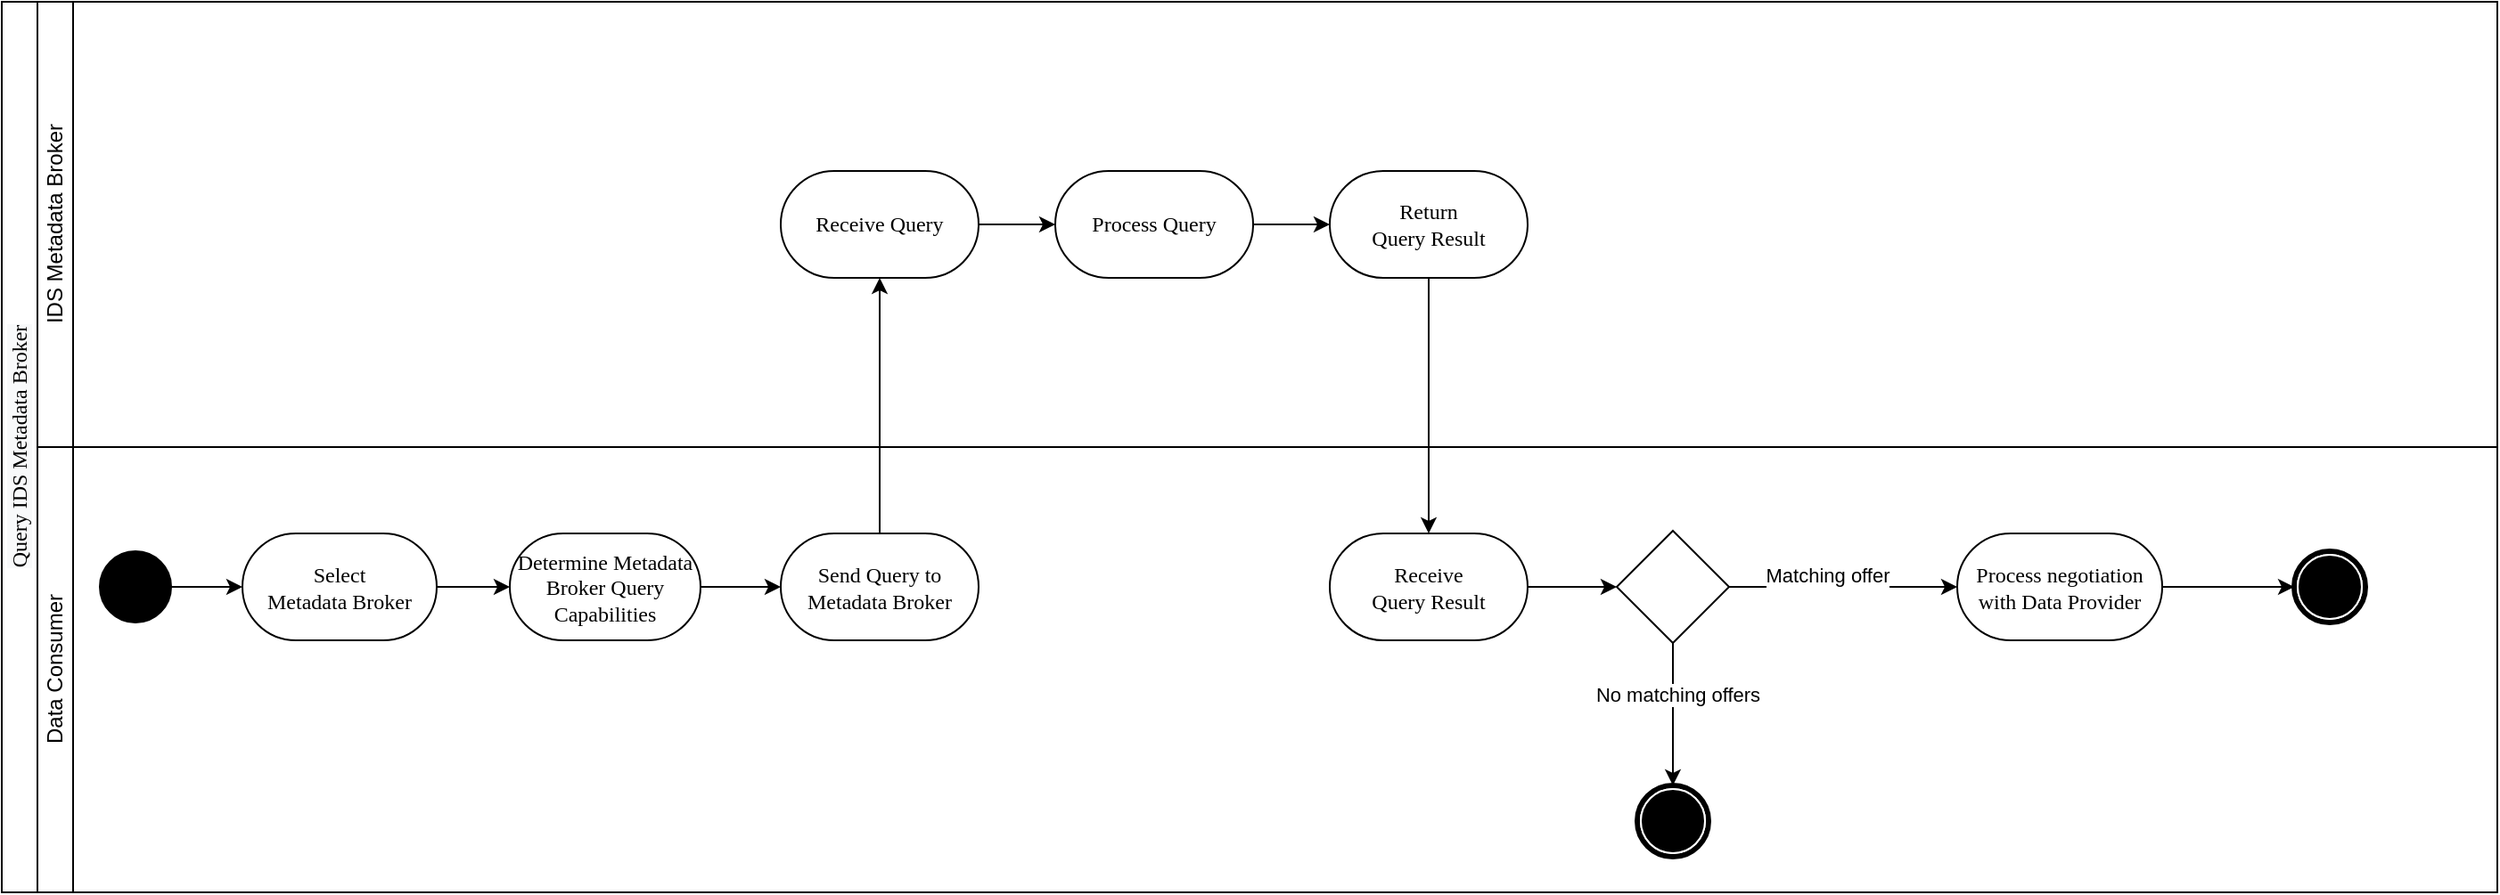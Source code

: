 <mxfile version="17.1.0" type="device"><diagram id="prtHgNgQTEPvFCAcTncT" name="Page-1"><mxGraphModel dx="1673" dy="896" grid="0" gridSize="10" guides="1" tooltips="1" connect="1" arrows="1" fold="1" page="1" pageScale="1" pageWidth="827" pageHeight="1169" math="0" shadow="0"><root><mxCell id="0"/><mxCell id="1" parent="0"/><mxCell id="dNxyNK7c78bLwvsdeMH5-19" value="&lt;span style=&quot;font-family: &amp;#34;verdana&amp;#34; ; background-color: rgb(248 , 249 , 250) ; font-weight: normal&quot;&gt;Query IDS Metadata Broker&lt;br&gt;&lt;/span&gt;" style="swimlane;html=1;childLayout=stackLayout;resizeParent=1;resizeParentMax=0;horizontal=0;startSize=20;horizontalStack=0;flipH=0;direction=east;" parent="1" vertex="1"><mxGeometry x="90" y="30" width="1400" height="500" as="geometry"/></mxCell><mxCell id="dNxyNK7c78bLwvsdeMH5-27" value="" style="edgeStyle=orthogonalEdgeStyle;rounded=0;orthogonalLoop=1;jettySize=auto;html=1;dashed=1;endArrow=none;endFill=0;" parent="dNxyNK7c78bLwvsdeMH5-19" edge="1"><mxGeometry relative="1" as="geometry"><mxPoint x="180" y="90" as="sourcePoint"/><mxPoint x="180.034" y="90" as="targetPoint"/></mxGeometry></mxCell><mxCell id="dNxyNK7c78bLwvsdeMH5-22" value="IDS Metadata Broker" style="swimlane;html=1;startSize=20;horizontal=0;fontStyle=0" parent="dNxyNK7c78bLwvsdeMH5-19" vertex="1"><mxGeometry x="20" width="1380" height="250" as="geometry"/></mxCell><mxCell id="uVfh3GT1M28bKxcgiAx--29" style="edgeStyle=orthogonalEdgeStyle;rounded=0;orthogonalLoop=1;jettySize=auto;html=1;" edge="1" parent="dNxyNK7c78bLwvsdeMH5-22" source="uVfh3GT1M28bKxcgiAx--25" target="uVfh3GT1M28bKxcgiAx--27"><mxGeometry relative="1" as="geometry"/></mxCell><mxCell id="uVfh3GT1M28bKxcgiAx--25" value="Receive Query" style="rounded=1;whiteSpace=wrap;html=1;shadow=0;comic=0;labelBackgroundColor=none;strokeWidth=1;fontFamily=Verdana;fontSize=12;align=center;arcSize=50;" vertex="1" parent="dNxyNK7c78bLwvsdeMH5-22"><mxGeometry x="417" y="95" width="111" height="60" as="geometry"/></mxCell><mxCell id="uVfh3GT1M28bKxcgiAx--31" style="edgeStyle=orthogonalEdgeStyle;rounded=0;orthogonalLoop=1;jettySize=auto;html=1;" edge="1" parent="dNxyNK7c78bLwvsdeMH5-22" source="uVfh3GT1M28bKxcgiAx--27" target="uVfh3GT1M28bKxcgiAx--30"><mxGeometry relative="1" as="geometry"/></mxCell><mxCell id="uVfh3GT1M28bKxcgiAx--27" value="Process Query" style="rounded=1;whiteSpace=wrap;html=1;shadow=0;comic=0;labelBackgroundColor=none;strokeWidth=1;fontFamily=Verdana;fontSize=12;align=center;arcSize=50;" vertex="1" parent="dNxyNK7c78bLwvsdeMH5-22"><mxGeometry x="571" y="95" width="111" height="60" as="geometry"/></mxCell><mxCell id="uVfh3GT1M28bKxcgiAx--30" value="Return&lt;br&gt;Query Result" style="rounded=1;whiteSpace=wrap;html=1;shadow=0;comic=0;labelBackgroundColor=none;strokeWidth=1;fontFamily=Verdana;fontSize=12;align=center;arcSize=50;" vertex="1" parent="dNxyNK7c78bLwvsdeMH5-22"><mxGeometry x="725" y="95" width="111" height="60" as="geometry"/></mxCell><mxCell id="uVfh3GT1M28bKxcgiAx--26" style="edgeStyle=orthogonalEdgeStyle;rounded=0;orthogonalLoop=1;jettySize=auto;html=1;entryX=0.5;entryY=1;entryDx=0;entryDy=0;" edge="1" parent="dNxyNK7c78bLwvsdeMH5-19" source="uVfh3GT1M28bKxcgiAx--23" target="uVfh3GT1M28bKxcgiAx--25"><mxGeometry relative="1" as="geometry"/></mxCell><mxCell id="uVfh3GT1M28bKxcgiAx--33" style="edgeStyle=orthogonalEdgeStyle;rounded=0;orthogonalLoop=1;jettySize=auto;html=1;" edge="1" parent="dNxyNK7c78bLwvsdeMH5-19" source="uVfh3GT1M28bKxcgiAx--30" target="uVfh3GT1M28bKxcgiAx--32"><mxGeometry relative="1" as="geometry"/></mxCell><mxCell id="uVfh3GT1M28bKxcgiAx--11" value="Data Consumer" style="swimlane;html=1;startSize=20;horizontal=0;fontStyle=0" vertex="1" parent="dNxyNK7c78bLwvsdeMH5-19"><mxGeometry x="20" y="250" width="1380" height="250" as="geometry"/></mxCell><mxCell id="wiI2pj7NbJvjHoOLdIeQ-2" value="" style="ellipse;whiteSpace=wrap;html=1;rounded=0;shadow=0;comic=0;labelBackgroundColor=none;strokeWidth=1;fillColor=#000000;fontFamily=Verdana;fontSize=12;align=center;" parent="uVfh3GT1M28bKxcgiAx--11" vertex="1"><mxGeometry x="35" y="58.5" width="40" height="40" as="geometry"/></mxCell><mxCell id="uVfh3GT1M28bKxcgiAx--22" style="edgeStyle=orthogonalEdgeStyle;rounded=0;orthogonalLoop=1;jettySize=auto;html=1;" edge="1" parent="uVfh3GT1M28bKxcgiAx--11" source="wiI2pj7NbJvjHoOLdIeQ-3" target="uVfh3GT1M28bKxcgiAx--21"><mxGeometry relative="1" as="geometry"/></mxCell><mxCell id="wiI2pj7NbJvjHoOLdIeQ-3" value="Select&lt;br&gt;Metadata Broker" style="rounded=1;whiteSpace=wrap;html=1;shadow=0;comic=0;labelBackgroundColor=none;strokeWidth=1;fontFamily=Verdana;fontSize=12;align=center;arcSize=50;" parent="uVfh3GT1M28bKxcgiAx--11" vertex="1"><mxGeometry x="115" y="48.5" width="109" height="60" as="geometry"/></mxCell><mxCell id="wiI2pj7NbJvjHoOLdIeQ-4" style="edgeStyle=orthogonalEdgeStyle;rounded=0;orthogonalLoop=1;jettySize=auto;html=1;" parent="uVfh3GT1M28bKxcgiAx--11" source="wiI2pj7NbJvjHoOLdIeQ-2" target="wiI2pj7NbJvjHoOLdIeQ-3" edge="1"><mxGeometry relative="1" as="geometry"/></mxCell><mxCell id="uVfh3GT1M28bKxcgiAx--24" style="edgeStyle=orthogonalEdgeStyle;rounded=0;orthogonalLoop=1;jettySize=auto;html=1;" edge="1" parent="uVfh3GT1M28bKxcgiAx--11" source="uVfh3GT1M28bKxcgiAx--21" target="uVfh3GT1M28bKxcgiAx--23"><mxGeometry relative="1" as="geometry"/></mxCell><mxCell id="uVfh3GT1M28bKxcgiAx--21" value="Determine Metadata Broker Query Capabilities" style="rounded=1;whiteSpace=wrap;html=1;shadow=0;comic=0;labelBackgroundColor=none;strokeWidth=1;fontFamily=Verdana;fontSize=12;align=center;arcSize=50;" vertex="1" parent="uVfh3GT1M28bKxcgiAx--11"><mxGeometry x="265" y="48.5" width="107" height="60" as="geometry"/></mxCell><mxCell id="uVfh3GT1M28bKxcgiAx--23" value="Send Query to Metadata Broker" style="rounded=1;whiteSpace=wrap;html=1;shadow=0;comic=0;labelBackgroundColor=none;strokeWidth=1;fontFamily=Verdana;fontSize=12;align=center;arcSize=50;" vertex="1" parent="uVfh3GT1M28bKxcgiAx--11"><mxGeometry x="417" y="48.5" width="111" height="60" as="geometry"/></mxCell><mxCell id="uVfh3GT1M28bKxcgiAx--34" style="edgeStyle=orthogonalEdgeStyle;rounded=0;orthogonalLoop=1;jettySize=auto;html=1;" edge="1" parent="uVfh3GT1M28bKxcgiAx--11" source="uVfh3GT1M28bKxcgiAx--32" target="wiI2pj7NbJvjHoOLdIeQ-8"><mxGeometry relative="1" as="geometry"/></mxCell><mxCell id="uVfh3GT1M28bKxcgiAx--32" value="Receive&lt;br&gt;Query Result" style="rounded=1;whiteSpace=wrap;html=1;shadow=0;comic=0;labelBackgroundColor=none;strokeWidth=1;fontFamily=Verdana;fontSize=12;align=center;arcSize=50;" vertex="1" parent="uVfh3GT1M28bKxcgiAx--11"><mxGeometry x="725" y="48.5" width="111" height="60" as="geometry"/></mxCell><mxCell id="uVfh3GT1M28bKxcgiAx--35" style="edgeStyle=orthogonalEdgeStyle;rounded=0;orthogonalLoop=1;jettySize=auto;html=1;" edge="1" parent="uVfh3GT1M28bKxcgiAx--11" source="wiI2pj7NbJvjHoOLdIeQ-8" target="wiI2pj7NbJvjHoOLdIeQ-7"><mxGeometry relative="1" as="geometry"/></mxCell><mxCell id="uVfh3GT1M28bKxcgiAx--36" value="No matching offers" style="edgeLabel;html=1;align=center;verticalAlign=middle;resizable=0;points=[];" vertex="1" connectable="0" parent="uVfh3GT1M28bKxcgiAx--35"><mxGeometry x="-0.282" y="2" relative="1" as="geometry"><mxPoint as="offset"/></mxGeometry></mxCell><mxCell id="uVfh3GT1M28bKxcgiAx--38" style="edgeStyle=orthogonalEdgeStyle;rounded=0;orthogonalLoop=1;jettySize=auto;html=1;" edge="1" parent="uVfh3GT1M28bKxcgiAx--11" source="wiI2pj7NbJvjHoOLdIeQ-8" target="uVfh3GT1M28bKxcgiAx--37"><mxGeometry relative="1" as="geometry"/></mxCell><mxCell id="uVfh3GT1M28bKxcgiAx--39" value="Matching offer" style="edgeLabel;html=1;align=center;verticalAlign=middle;resizable=0;points=[];" vertex="1" connectable="0" parent="uVfh3GT1M28bKxcgiAx--38"><mxGeometry x="-0.173" y="-1" relative="1" as="geometry"><mxPoint x="2" y="-8" as="offset"/></mxGeometry></mxCell><mxCell id="wiI2pj7NbJvjHoOLdIeQ-8" value="" style="rhombus;whiteSpace=wrap;html=1;" parent="uVfh3GT1M28bKxcgiAx--11" vertex="1"><mxGeometry x="886" y="47" width="63" height="63" as="geometry"/></mxCell><mxCell id="wiI2pj7NbJvjHoOLdIeQ-7" value="" style="shape=mxgraph.bpmn.shape;html=1;verticalLabelPosition=bottom;labelBackgroundColor=#ffffff;verticalAlign=top;perimeter=ellipsePerimeter;outline=end;symbol=terminate;rounded=0;shadow=0;comic=0;strokeWidth=1;fontFamily=Verdana;fontSize=12;align=center;" parent="uVfh3GT1M28bKxcgiAx--11" vertex="1"><mxGeometry x="897.5" y="190" width="40" height="40" as="geometry"/></mxCell><mxCell id="uVfh3GT1M28bKxcgiAx--41" style="edgeStyle=orthogonalEdgeStyle;rounded=0;orthogonalLoop=1;jettySize=auto;html=1;entryX=0;entryY=0.5;entryDx=0;entryDy=0;" edge="1" parent="uVfh3GT1M28bKxcgiAx--11" source="uVfh3GT1M28bKxcgiAx--37" target="uVfh3GT1M28bKxcgiAx--40"><mxGeometry relative="1" as="geometry"/></mxCell><mxCell id="uVfh3GT1M28bKxcgiAx--37" value="Process negotiation with Data Provider" style="rounded=1;whiteSpace=wrap;html=1;shadow=0;comic=0;labelBackgroundColor=none;strokeWidth=1;fontFamily=Verdana;fontSize=12;align=center;arcSize=50;" vertex="1" parent="uVfh3GT1M28bKxcgiAx--11"><mxGeometry x="1077" y="48.5" width="115" height="60" as="geometry"/></mxCell><mxCell id="uVfh3GT1M28bKxcgiAx--40" value="" style="shape=mxgraph.bpmn.shape;html=1;verticalLabelPosition=bottom;labelBackgroundColor=#ffffff;verticalAlign=top;perimeter=ellipsePerimeter;outline=end;symbol=terminate;rounded=0;shadow=0;comic=0;strokeWidth=1;fontFamily=Verdana;fontSize=12;align=center;" vertex="1" parent="uVfh3GT1M28bKxcgiAx--11"><mxGeometry x="1266" y="58.5" width="40" height="40" as="geometry"/></mxCell></root></mxGraphModel></diagram></mxfile>